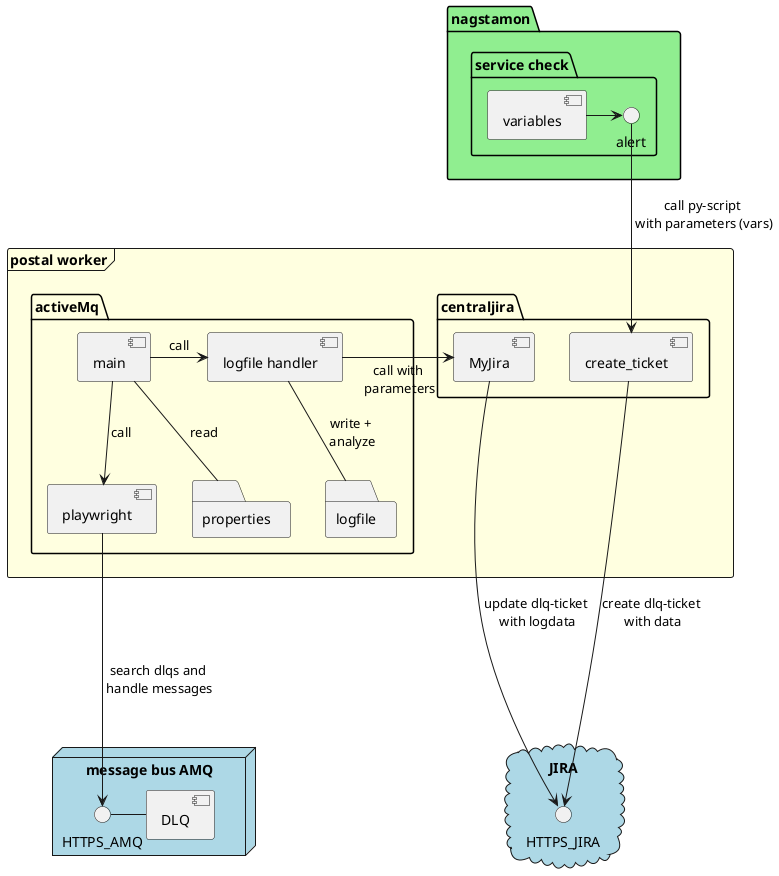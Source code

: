 @startuml

frame "postal worker" #lightyellow{
    package "activeMq" {
      [main] -- "properties": read
      [main] -> [logfile handler]: call
      [main] --> [playwright]: call
      [playwright]
      [logfile handler] -- "logfile": write +\n analyze
      [logfile handler]
      folder "properties" {
      }
      folder "logfile" {
      }
    }

    package "centraljira" {
      [create_ticket]
      [MyJira]
      folder "properties" {
      }
      [logfile handler] -> [MyJira]: call with\n parameters
    }
   }

node "message bus AMQ" #lightblue{
    HTTPS_AMQ - [DLQ]
    [playwright] ---> HTTPS_AMQ: search dlqs and\n handle messages
}

cloud "JIRA" #lightblue{
    [MyJira] ----> HTTPS_JIRA: update dlq-ticket\n with logdata
    [create_ticket] ----> HTTPS_JIRA: create dlq-ticket\n with data
}

package "nagstamon" #lightgreen{
    folder "service check" {
        [variables] -> alert
    }
    alert --> [create_ticket]: call py-script\n with parameters (vars)
}

@enduml